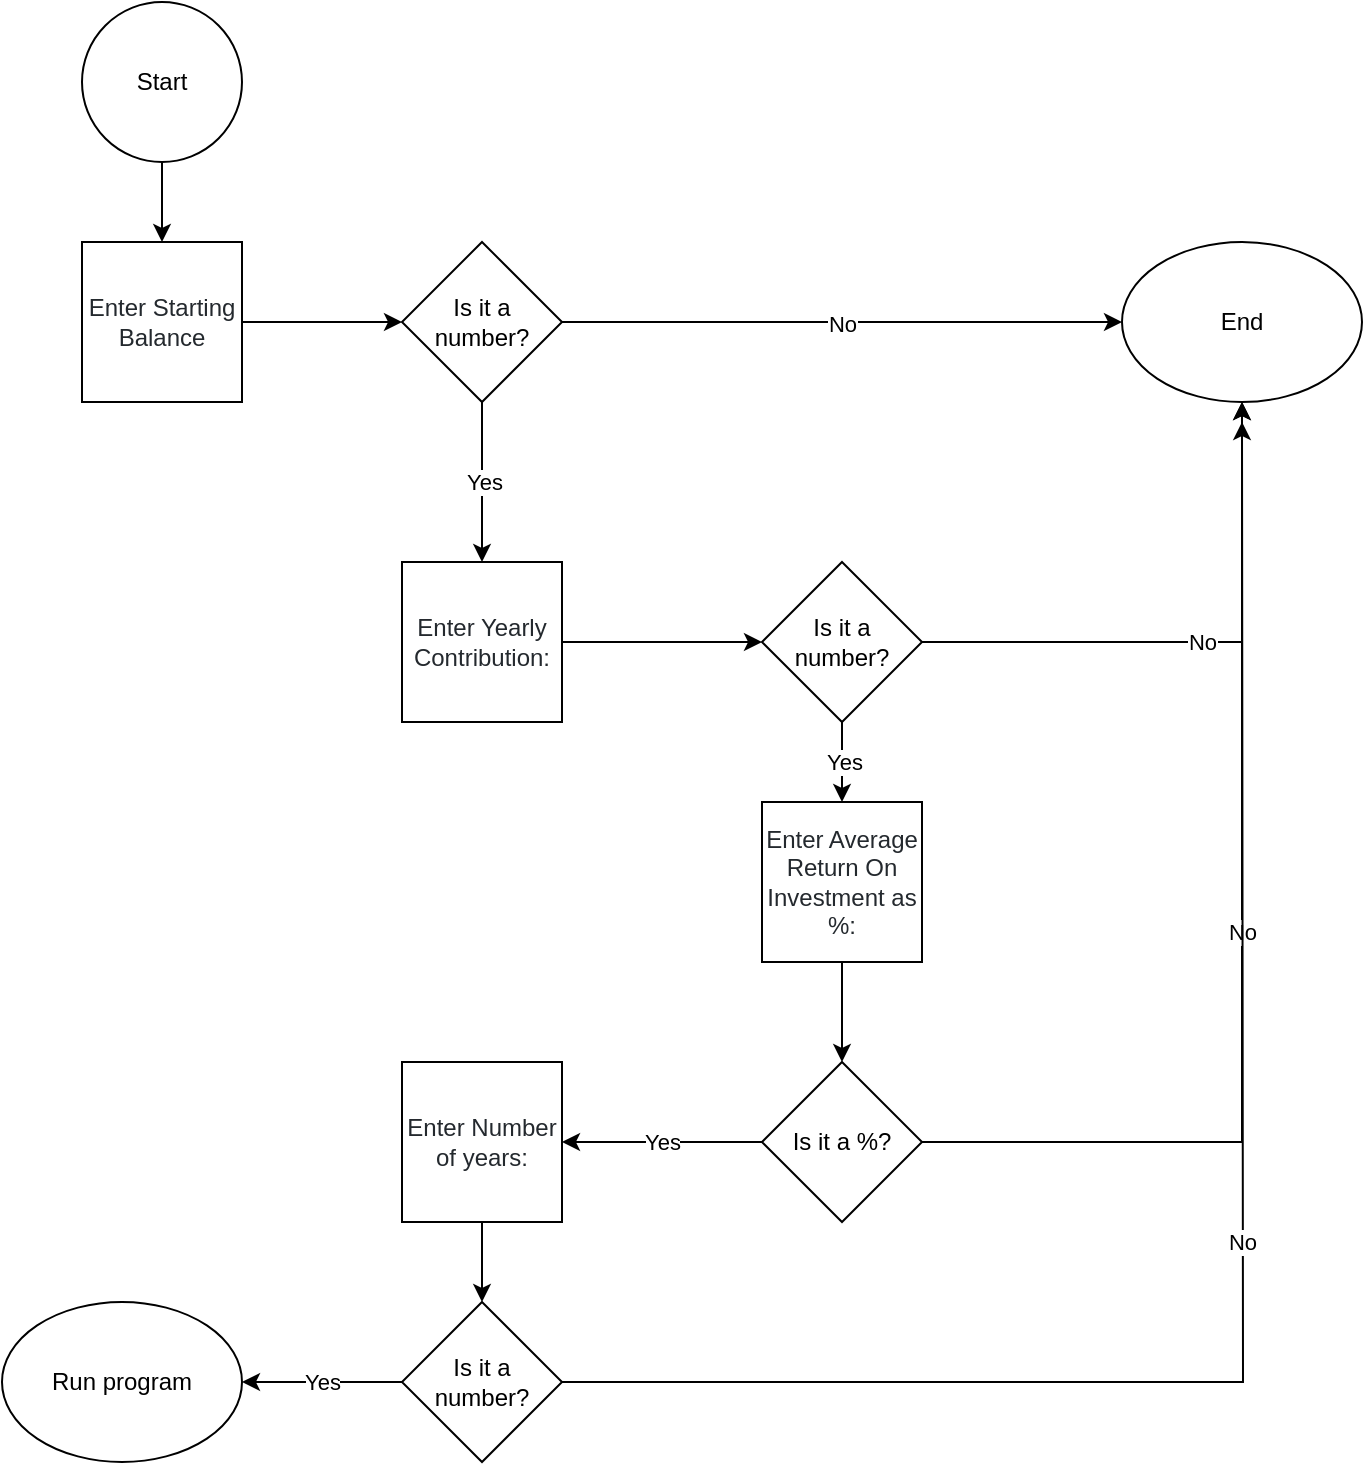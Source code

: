 <mxfile version="13.6.9" type="github">
  <diagram id="XinObt9WPBGXH8hZVpQ7" name="Page-1">
    <mxGraphModel dx="1662" dy="768" grid="1" gridSize="10" guides="1" tooltips="1" connect="1" arrows="1" fold="1" page="1" pageScale="1" pageWidth="850" pageHeight="1100" math="0" shadow="0">
      <root>
        <mxCell id="0" />
        <mxCell id="1" parent="0" />
        <mxCell id="CnZhx6Tjb5FtN9-dGo6r-1" value="Run program" style="ellipse;whiteSpace=wrap;html=1;" vertex="1" parent="1">
          <mxGeometry y="690" width="120" height="80" as="geometry" />
        </mxCell>
        <mxCell id="CnZhx6Tjb5FtN9-dGo6r-2" style="edgeStyle=orthogonalEdgeStyle;rounded=0;orthogonalLoop=1;jettySize=auto;html=1;exitX=0.5;exitY=1;exitDx=0;exitDy=0;" edge="1" parent="1" source="CnZhx6Tjb5FtN9-dGo6r-3">
          <mxGeometry relative="1" as="geometry">
            <mxPoint x="80" y="160" as="targetPoint" />
          </mxGeometry>
        </mxCell>
        <mxCell id="CnZhx6Tjb5FtN9-dGo6r-3" value="Start" style="ellipse;whiteSpace=wrap;html=1;aspect=fixed;" vertex="1" parent="1">
          <mxGeometry x="40" y="40" width="80" height="80" as="geometry" />
        </mxCell>
        <mxCell id="CnZhx6Tjb5FtN9-dGo6r-4" style="edgeStyle=orthogonalEdgeStyle;rounded=0;orthogonalLoop=1;jettySize=auto;html=1;" edge="1" parent="1" source="CnZhx6Tjb5FtN9-dGo6r-5">
          <mxGeometry relative="1" as="geometry">
            <mxPoint x="200" y="200" as="targetPoint" />
          </mxGeometry>
        </mxCell>
        <mxCell id="CnZhx6Tjb5FtN9-dGo6r-5" value="&lt;span style=&quot;color: rgb(36 , 41 , 46) ; font-family: , &amp;#34;consolas&amp;#34; , &amp;#34;liberation mono&amp;#34; , &amp;#34;menlo&amp;#34; , monospace ; background-color: rgb(255 , 255 , 255)&quot;&gt;Enter Starting Balance&lt;/span&gt;" style="whiteSpace=wrap;html=1;aspect=fixed;" vertex="1" parent="1">
          <mxGeometry x="40" y="160" width="80" height="80" as="geometry" />
        </mxCell>
        <mxCell id="CnZhx6Tjb5FtN9-dGo6r-6" value="No" style="edgeStyle=orthogonalEdgeStyle;rounded=0;orthogonalLoop=1;jettySize=auto;html=1;" edge="1" parent="1" source="CnZhx6Tjb5FtN9-dGo6r-8">
          <mxGeometry relative="1" as="geometry">
            <mxPoint x="560" y="200" as="targetPoint" />
          </mxGeometry>
        </mxCell>
        <mxCell id="CnZhx6Tjb5FtN9-dGo6r-7" value="Yes" style="edgeStyle=orthogonalEdgeStyle;rounded=0;orthogonalLoop=1;jettySize=auto;html=1;" edge="1" parent="1" source="CnZhx6Tjb5FtN9-dGo6r-8">
          <mxGeometry relative="1" as="geometry">
            <mxPoint x="240" y="320" as="targetPoint" />
          </mxGeometry>
        </mxCell>
        <mxCell id="CnZhx6Tjb5FtN9-dGo6r-8" value="Is it a number?" style="rhombus;whiteSpace=wrap;html=1;" vertex="1" parent="1">
          <mxGeometry x="200" y="160" width="80" height="80" as="geometry" />
        </mxCell>
        <mxCell id="CnZhx6Tjb5FtN9-dGo6r-9" value="End" style="ellipse;whiteSpace=wrap;html=1;" vertex="1" parent="1">
          <mxGeometry x="560" y="160" width="120" height="80" as="geometry" />
        </mxCell>
        <mxCell id="CnZhx6Tjb5FtN9-dGo6r-10" style="edgeStyle=orthogonalEdgeStyle;rounded=0;orthogonalLoop=1;jettySize=auto;html=1;entryX=0;entryY=0.5;entryDx=0;entryDy=0;" edge="1" parent="1" source="CnZhx6Tjb5FtN9-dGo6r-11" target="CnZhx6Tjb5FtN9-dGo6r-14">
          <mxGeometry relative="1" as="geometry" />
        </mxCell>
        <mxCell id="CnZhx6Tjb5FtN9-dGo6r-11" value="&lt;span style=&quot;color: rgb(36 , 41 , 46) ; font-family: , &amp;#34;consolas&amp;#34; , &amp;#34;liberation mono&amp;#34; , &amp;#34;menlo&amp;#34; , monospace ; background-color: rgb(255 , 255 , 255)&quot;&gt;Enter Yearly Contribution:&lt;/span&gt;" style="whiteSpace=wrap;html=1;aspect=fixed;" vertex="1" parent="1">
          <mxGeometry x="200" y="320" width="80" height="80" as="geometry" />
        </mxCell>
        <mxCell id="CnZhx6Tjb5FtN9-dGo6r-12" value="No" style="edgeStyle=orthogonalEdgeStyle;rounded=0;orthogonalLoop=1;jettySize=auto;html=1;entryX=0.5;entryY=1;entryDx=0;entryDy=0;" edge="1" parent="1" source="CnZhx6Tjb5FtN9-dGo6r-14" target="CnZhx6Tjb5FtN9-dGo6r-9">
          <mxGeometry relative="1" as="geometry" />
        </mxCell>
        <mxCell id="CnZhx6Tjb5FtN9-dGo6r-13" value="Yes" style="edgeStyle=orthogonalEdgeStyle;rounded=0;orthogonalLoop=1;jettySize=auto;html=1;" edge="1" parent="1" source="CnZhx6Tjb5FtN9-dGo6r-14">
          <mxGeometry relative="1" as="geometry">
            <mxPoint x="420" y="440" as="targetPoint" />
          </mxGeometry>
        </mxCell>
        <mxCell id="CnZhx6Tjb5FtN9-dGo6r-14" value="Is it a number?" style="rhombus;whiteSpace=wrap;html=1;" vertex="1" parent="1">
          <mxGeometry x="380" y="320" width="80" height="80" as="geometry" />
        </mxCell>
        <mxCell id="CnZhx6Tjb5FtN9-dGo6r-15" style="edgeStyle=orthogonalEdgeStyle;rounded=0;orthogonalLoop=1;jettySize=auto;html=1;" edge="1" parent="1" source="CnZhx6Tjb5FtN9-dGo6r-16" target="CnZhx6Tjb5FtN9-dGo6r-19">
          <mxGeometry relative="1" as="geometry">
            <mxPoint x="420" y="560" as="targetPoint" />
          </mxGeometry>
        </mxCell>
        <mxCell id="CnZhx6Tjb5FtN9-dGo6r-16" value="&lt;span style=&quot;color: rgb(36 , 41 , 46) ; font-family: , &amp;#34;consolas&amp;#34; , &amp;#34;liberation mono&amp;#34; , &amp;#34;menlo&amp;#34; , monospace ; background-color: rgb(255 , 255 , 255)&quot;&gt;Enter Average Return On Investment as %:&lt;/span&gt;" style="whiteSpace=wrap;html=1;aspect=fixed;" vertex="1" parent="1">
          <mxGeometry x="380" y="440" width="80" height="80" as="geometry" />
        </mxCell>
        <mxCell id="CnZhx6Tjb5FtN9-dGo6r-17" value="No" style="edgeStyle=orthogonalEdgeStyle;rounded=0;orthogonalLoop=1;jettySize=auto;html=1;entryX=0.5;entryY=1;entryDx=0;entryDy=0;" edge="1" parent="1" source="CnZhx6Tjb5FtN9-dGo6r-19" target="CnZhx6Tjb5FtN9-dGo6r-9">
          <mxGeometry relative="1" as="geometry" />
        </mxCell>
        <mxCell id="CnZhx6Tjb5FtN9-dGo6r-18" value="Yes" style="edgeStyle=orthogonalEdgeStyle;rounded=0;orthogonalLoop=1;jettySize=auto;html=1;" edge="1" parent="1" source="CnZhx6Tjb5FtN9-dGo6r-19">
          <mxGeometry relative="1" as="geometry">
            <mxPoint x="280" y="610" as="targetPoint" />
          </mxGeometry>
        </mxCell>
        <mxCell id="CnZhx6Tjb5FtN9-dGo6r-19" value="Is it a %?" style="rhombus;whiteSpace=wrap;html=1;" vertex="1" parent="1">
          <mxGeometry x="380" y="570" width="80" height="80" as="geometry" />
        </mxCell>
        <mxCell id="CnZhx6Tjb5FtN9-dGo6r-20" style="edgeStyle=orthogonalEdgeStyle;rounded=0;orthogonalLoop=1;jettySize=auto;html=1;entryX=0.5;entryY=0;entryDx=0;entryDy=0;" edge="1" parent="1" source="CnZhx6Tjb5FtN9-dGo6r-21" target="CnZhx6Tjb5FtN9-dGo6r-24">
          <mxGeometry relative="1" as="geometry" />
        </mxCell>
        <mxCell id="CnZhx6Tjb5FtN9-dGo6r-21" value="&lt;span style=&quot;color: rgb(36 , 41 , 46) ; font-family: , &amp;#34;consolas&amp;#34; , &amp;#34;liberation mono&amp;#34; , &amp;#34;menlo&amp;#34; , monospace ; background-color: rgb(255 , 255 , 255)&quot;&gt;Enter Number of years:&lt;/span&gt;" style="whiteSpace=wrap;html=1;aspect=fixed;" vertex="1" parent="1">
          <mxGeometry x="200" y="570" width="80" height="80" as="geometry" />
        </mxCell>
        <mxCell id="CnZhx6Tjb5FtN9-dGo6r-22" value="No" style="edgeStyle=orthogonalEdgeStyle;rounded=0;orthogonalLoop=1;jettySize=auto;html=1;" edge="1" parent="1" source="CnZhx6Tjb5FtN9-dGo6r-24">
          <mxGeometry relative="1" as="geometry">
            <mxPoint x="620" y="250" as="targetPoint" />
          </mxGeometry>
        </mxCell>
        <mxCell id="CnZhx6Tjb5FtN9-dGo6r-23" value="Yes" style="edgeStyle=orthogonalEdgeStyle;rounded=0;orthogonalLoop=1;jettySize=auto;html=1;" edge="1" parent="1" source="CnZhx6Tjb5FtN9-dGo6r-24">
          <mxGeometry relative="1" as="geometry">
            <mxPoint x="120" y="730" as="targetPoint" />
          </mxGeometry>
        </mxCell>
        <mxCell id="CnZhx6Tjb5FtN9-dGo6r-24" value="Is it a number?" style="rhombus;whiteSpace=wrap;html=1;" vertex="1" parent="1">
          <mxGeometry x="200" y="690" width="80" height="80" as="geometry" />
        </mxCell>
      </root>
    </mxGraphModel>
  </diagram>
</mxfile>
